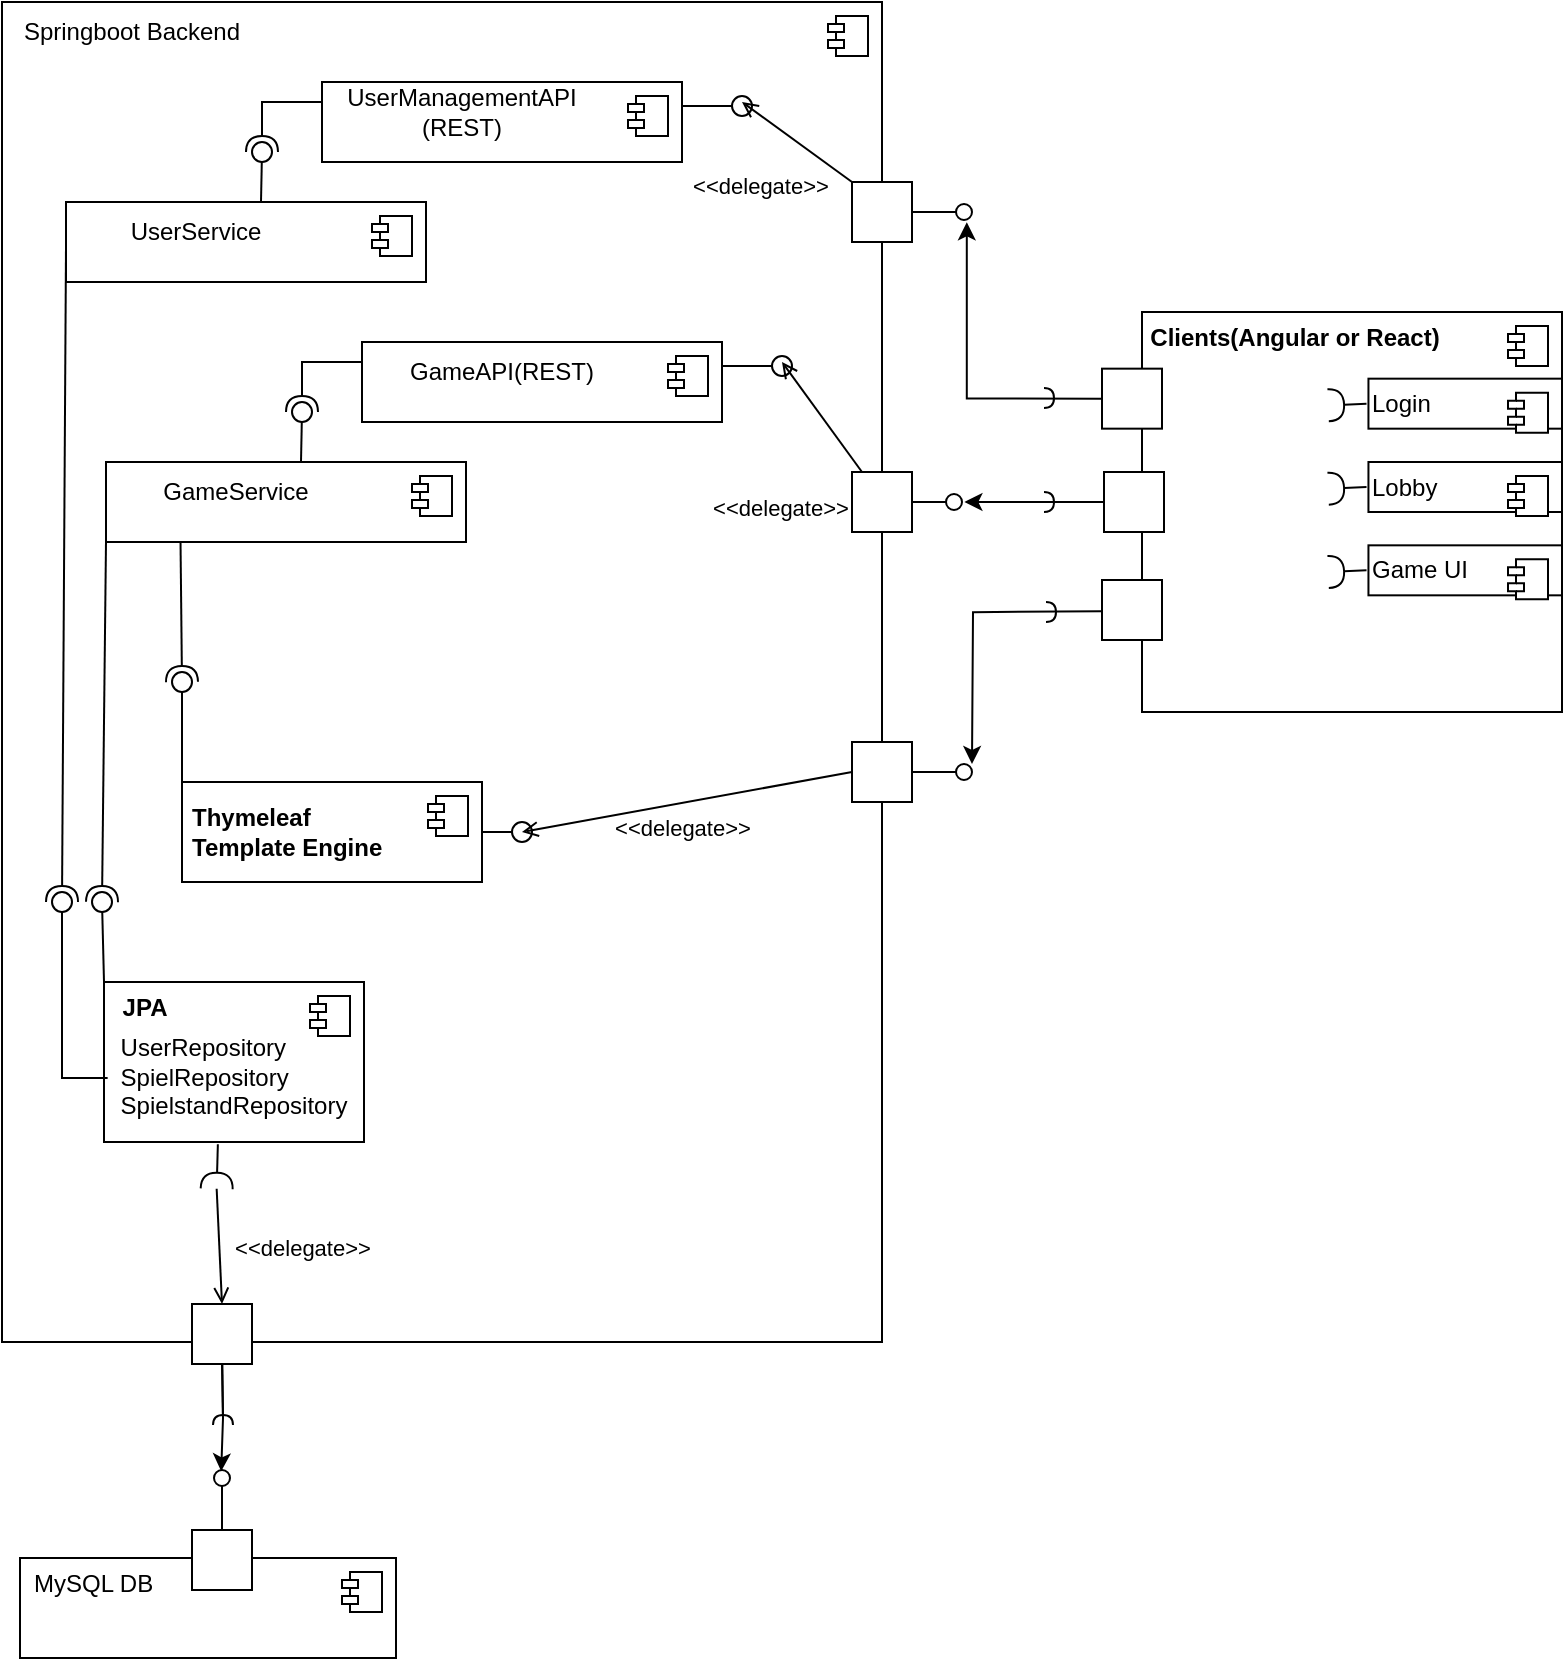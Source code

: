 <mxfile version="24.8.2">
  <diagram name="Page-1" id="b5b7bab2-c9e2-2cf4-8b2a-24fd1a2a6d21">
    <mxGraphModel dx="700" dy="348" grid="1" gridSize="10" guides="1" tooltips="1" connect="1" arrows="1" fold="1" page="1" pageScale="1" pageWidth="827" pageHeight="1169" background="none" math="0" shadow="0">
      <root>
        <mxCell id="0" />
        <mxCell id="1" parent="0" />
        <mxCell id="e_KOng_yEGKorxPS2da1-5" value="" style="html=1;dropTarget=0;whiteSpace=wrap;" vertex="1" parent="1">
          <mxGeometry x="40" y="40" width="440" height="670" as="geometry" />
        </mxCell>
        <mxCell id="e_KOng_yEGKorxPS2da1-6" value="" style="shape=module;jettyWidth=8;jettyHeight=4;" vertex="1" parent="e_KOng_yEGKorxPS2da1-5">
          <mxGeometry x="1" width="20" height="20" relative="1" as="geometry">
            <mxPoint x="-27" y="7" as="offset" />
          </mxGeometry>
        </mxCell>
        <mxCell id="e_KOng_yEGKorxPS2da1-7" value="Springboot Backend" style="text;html=1;align=center;verticalAlign=middle;whiteSpace=wrap;rounded=0;" vertex="1" parent="1">
          <mxGeometry x="40" y="40" width="130" height="30" as="geometry" />
        </mxCell>
        <mxCell id="e_KOng_yEGKorxPS2da1-28" value="" style="group" vertex="1" connectable="0" parent="1">
          <mxGeometry x="72" y="140" width="180" height="40" as="geometry" />
        </mxCell>
        <mxCell id="e_KOng_yEGKorxPS2da1-24" value="" style="html=1;dropTarget=0;whiteSpace=wrap;" vertex="1" parent="e_KOng_yEGKorxPS2da1-28">
          <mxGeometry width="180" height="40" as="geometry" />
        </mxCell>
        <mxCell id="e_KOng_yEGKorxPS2da1-25" value="" style="shape=module;jettyWidth=8;jettyHeight=4;" vertex="1" parent="e_KOng_yEGKorxPS2da1-24">
          <mxGeometry x="1" width="20" height="20" relative="1" as="geometry">
            <mxPoint x="-27" y="7" as="offset" />
          </mxGeometry>
        </mxCell>
        <mxCell id="e_KOng_yEGKorxPS2da1-27" value="&lt;span style=&quot;text-align: left;&quot;&gt;UserService&lt;/span&gt;" style="text;html=1;align=center;verticalAlign=middle;whiteSpace=wrap;rounded=0;" vertex="1" parent="e_KOng_yEGKorxPS2da1-28">
          <mxGeometry width="130" height="30" as="geometry" />
        </mxCell>
        <mxCell id="e_KOng_yEGKorxPS2da1-29" value="" style="group" vertex="1" connectable="0" parent="1">
          <mxGeometry x="200" y="80" width="180" height="40" as="geometry" />
        </mxCell>
        <mxCell id="e_KOng_yEGKorxPS2da1-22" value="" style="html=1;dropTarget=0;whiteSpace=wrap;" vertex="1" parent="e_KOng_yEGKorxPS2da1-29">
          <mxGeometry width="180" height="40" as="geometry" />
        </mxCell>
        <mxCell id="e_KOng_yEGKorxPS2da1-23" value="" style="shape=module;jettyWidth=8;jettyHeight=4;" vertex="1" parent="e_KOng_yEGKorxPS2da1-22">
          <mxGeometry x="1" width="20" height="20" relative="1" as="geometry">
            <mxPoint x="-27" y="7" as="offset" />
          </mxGeometry>
        </mxCell>
        <mxCell id="e_KOng_yEGKorxPS2da1-26" value="&lt;span style=&quot;text-align: left;&quot;&gt;UserManagementAPI&lt;/span&gt;&lt;div&gt;&lt;span style=&quot;text-align: left;&quot;&gt;(REST)&lt;/span&gt;&lt;/div&gt;" style="text;html=1;align=center;verticalAlign=middle;whiteSpace=wrap;rounded=0;" vertex="1" parent="e_KOng_yEGKorxPS2da1-29">
          <mxGeometry x="10" width="120" height="30" as="geometry" />
        </mxCell>
        <mxCell id="e_KOng_yEGKorxPS2da1-32" value="" style="ellipse;whiteSpace=wrap;html=1;align=center;aspect=fixed;fillColor=none;strokeColor=none;resizable=0;perimeter=centerPerimeter;rotatable=0;allowArrows=0;points=[];outlineConnect=1;" vertex="1" parent="1">
          <mxGeometry x="465" y="290" width="10" height="10" as="geometry" />
        </mxCell>
        <mxCell id="e_KOng_yEGKorxPS2da1-34" value="" style="rounded=0;orthogonalLoop=1;jettySize=auto;html=1;endArrow=halfCircle;endFill=0;endSize=6;strokeWidth=1;sketch=0;exitX=0;exitY=0.25;exitDx=0;exitDy=0;" edge="1" target="e_KOng_yEGKorxPS2da1-36" parent="1" source="e_KOng_yEGKorxPS2da1-22">
          <mxGeometry relative="1" as="geometry">
            <mxPoint x="370" y="245" as="sourcePoint" />
            <Array as="points">
              <mxPoint x="170" y="90" />
            </Array>
          </mxGeometry>
        </mxCell>
        <mxCell id="e_KOng_yEGKorxPS2da1-35" value="" style="rounded=0;orthogonalLoop=1;jettySize=auto;html=1;endArrow=oval;endFill=0;sketch=0;sourcePerimeterSpacing=0;targetPerimeterSpacing=0;endSize=10;exitX=0.75;exitY=0;exitDx=0;exitDy=0;entryX=0.58;entryY=1.36;entryDx=0;entryDy=0;entryPerimeter=0;" edge="1" target="e_KOng_yEGKorxPS2da1-36" parent="1" source="e_KOng_yEGKorxPS2da1-27">
          <mxGeometry relative="1" as="geometry">
            <mxPoint x="330" y="245" as="sourcePoint" />
            <mxPoint x="200" y="110" as="targetPoint" />
          </mxGeometry>
        </mxCell>
        <mxCell id="e_KOng_yEGKorxPS2da1-36" value="" style="ellipse;whiteSpace=wrap;html=1;align=center;aspect=fixed;fillColor=none;strokeColor=none;resizable=0;perimeter=centerPerimeter;rotatable=0;allowArrows=0;points=[];outlineConnect=1;" vertex="1" parent="1">
          <mxGeometry x="165" y="110" width="10" height="10" as="geometry" />
        </mxCell>
        <mxCell id="e_KOng_yEGKorxPS2da1-40" value="" style="group" vertex="1" connectable="0" parent="1">
          <mxGeometry x="91" y="530" width="130" height="99.25" as="geometry" />
        </mxCell>
        <mxCell id="e_KOng_yEGKorxPS2da1-14" value="&lt;div style=&quot;text-align: left;&quot;&gt;&lt;span style=&quot;background-color: initial;&quot;&gt;&amp;nbsp; &amp;nbsp; &amp;nbsp;&lt;/span&gt;&lt;/div&gt;&lt;div style=&quot;text-align: left;&quot;&gt;&lt;span style=&quot;&quot;&gt;UserRepository&lt;/span&gt;&lt;/div&gt;&lt;div style=&quot;text-align: left;&quot;&gt;&lt;span style=&quot;&quot;&gt;SpielRepository&lt;/span&gt;&lt;/div&gt;&lt;div style=&quot;text-align: left;&quot;&gt;&lt;span style=&quot;&quot;&gt;SpielstandRepository&lt;br&gt;&lt;/span&gt;&lt;/div&gt;" style="html=1;dropTarget=0;whiteSpace=wrap;" vertex="1" parent="e_KOng_yEGKorxPS2da1-40">
          <mxGeometry width="130" height="80" as="geometry" />
        </mxCell>
        <mxCell id="e_KOng_yEGKorxPS2da1-15" value="" style="shape=module;jettyWidth=8;jettyHeight=4;" vertex="1" parent="e_KOng_yEGKorxPS2da1-14">
          <mxGeometry x="1" width="20" height="20" relative="1" as="geometry">
            <mxPoint x="-27" y="7" as="offset" />
          </mxGeometry>
        </mxCell>
        <mxCell id="e_KOng_yEGKorxPS2da1-38" value="JPA" style="text;align=center;fontStyle=1;verticalAlign=middle;spacingLeft=3;spacingRight=3;strokeColor=none;rotatable=0;points=[[0,0.5],[1,0.5]];portConstraint=eastwest;html=1;" vertex="1" parent="e_KOng_yEGKorxPS2da1-40">
          <mxGeometry width="40" height="26" as="geometry" />
        </mxCell>
        <mxCell id="e_KOng_yEGKorxPS2da1-111" value="" style="group;rotation=-90;" vertex="1" connectable="0" parent="e_KOng_yEGKorxPS2da1-40">
          <mxGeometry x="42.25" y="85.75" width="28" height="11.5" as="geometry" />
        </mxCell>
        <mxCell id="e_KOng_yEGKorxPS2da1-109" value="" style="rounded=0;orthogonalLoop=1;jettySize=auto;html=1;endArrow=halfCircle;endFill=0;endSize=6;strokeWidth=1;sketch=0;fontSize=12;curved=1;" edge="1" target="e_KOng_yEGKorxPS2da1-110" parent="e_KOng_yEGKorxPS2da1-111">
          <mxGeometry relative="1" as="geometry">
            <mxPoint x="14.68" y="-4.6" as="sourcePoint" />
          </mxGeometry>
        </mxCell>
        <mxCell id="e_KOng_yEGKorxPS2da1-110" value="" style="ellipse;whiteSpace=wrap;html=1;align=center;aspect=fixed;fillColor=none;strokeColor=none;resizable=0;perimeter=centerPerimeter;rotatable=0;allowArrows=0;points=[];outlineConnect=1;rotation=-90;" vertex="1" parent="e_KOng_yEGKorxPS2da1-111">
          <mxGeometry x="9.08" y="12.65" width="10" height="10" as="geometry" />
        </mxCell>
        <mxCell id="e_KOng_yEGKorxPS2da1-41" value="" style="rounded=0;orthogonalLoop=1;jettySize=auto;html=1;endArrow=halfCircle;endFill=0;endSize=6;strokeWidth=1;sketch=0;exitX=0;exitY=0.75;exitDx=0;exitDy=0;" edge="1" parent="1" source="e_KOng_yEGKorxPS2da1-27">
          <mxGeometry relative="1" as="geometry">
            <mxPoint x="90" y="770" as="sourcePoint" />
            <mxPoint x="70" y="490" as="targetPoint" />
            <Array as="points" />
          </mxGeometry>
        </mxCell>
        <mxCell id="e_KOng_yEGKorxPS2da1-42" value="" style="rounded=0;orthogonalLoop=1;jettySize=auto;html=1;endArrow=oval;endFill=0;sketch=0;sourcePerimeterSpacing=0;targetPerimeterSpacing=0;endSize=10;exitX=0.014;exitY=0.6;exitDx=0;exitDy=0;exitPerimeter=0;" edge="1" parent="1" source="e_KOng_yEGKorxPS2da1-14">
          <mxGeometry relative="1" as="geometry">
            <mxPoint x="67" y="570" as="sourcePoint" />
            <mxPoint x="70" y="490" as="targetPoint" />
            <Array as="points">
              <mxPoint x="70" y="578" />
            </Array>
          </mxGeometry>
        </mxCell>
        <mxCell id="e_KOng_yEGKorxPS2da1-45" value="" style="rounded=0;orthogonalLoop=1;jettySize=auto;html=1;endArrow=oval;endFill=0;sketch=0;sourcePerimeterSpacing=0;targetPerimeterSpacing=0;endSize=10;exitX=1;exitY=0.25;exitDx=0;exitDy=0;" edge="1" parent="1">
          <mxGeometry relative="1" as="geometry">
            <mxPoint x="380" y="92" as="sourcePoint" />
            <mxPoint x="410" y="92" as="targetPoint" />
          </mxGeometry>
        </mxCell>
        <mxCell id="e_KOng_yEGKorxPS2da1-46" value="" style="ellipse;whiteSpace=wrap;html=1;align=center;aspect=fixed;fillColor=none;strokeColor=none;resizable=0;perimeter=centerPerimeter;rotatable=0;allowArrows=0;points=[];outlineConnect=1;" vertex="1" parent="1">
          <mxGeometry x="405" y="100" width="10" height="10" as="geometry" />
        </mxCell>
        <mxCell id="e_KOng_yEGKorxPS2da1-61" value="" style="group" vertex="1" connectable="0" parent="1">
          <mxGeometry x="92" y="270" width="180" height="40" as="geometry" />
        </mxCell>
        <mxCell id="e_KOng_yEGKorxPS2da1-62" value="" style="html=1;dropTarget=0;whiteSpace=wrap;" vertex="1" parent="e_KOng_yEGKorxPS2da1-61">
          <mxGeometry width="180" height="40" as="geometry" />
        </mxCell>
        <mxCell id="e_KOng_yEGKorxPS2da1-63" value="" style="shape=module;jettyWidth=8;jettyHeight=4;" vertex="1" parent="e_KOng_yEGKorxPS2da1-62">
          <mxGeometry x="1" width="20" height="20" relative="1" as="geometry">
            <mxPoint x="-27" y="7" as="offset" />
          </mxGeometry>
        </mxCell>
        <mxCell id="e_KOng_yEGKorxPS2da1-64" value="&lt;span style=&quot;text-align: left;&quot;&gt;GameService&lt;/span&gt;" style="text;html=1;align=center;verticalAlign=middle;whiteSpace=wrap;rounded=0;" vertex="1" parent="e_KOng_yEGKorxPS2da1-61">
          <mxGeometry width="130" height="30" as="geometry" />
        </mxCell>
        <mxCell id="e_KOng_yEGKorxPS2da1-65" value="G" style="group" vertex="1" connectable="0" parent="1">
          <mxGeometry x="220" y="210" width="180" height="40" as="geometry" />
        </mxCell>
        <mxCell id="e_KOng_yEGKorxPS2da1-66" value="" style="html=1;dropTarget=0;whiteSpace=wrap;" vertex="1" parent="e_KOng_yEGKorxPS2da1-65">
          <mxGeometry width="180" height="40" as="geometry" />
        </mxCell>
        <mxCell id="e_KOng_yEGKorxPS2da1-67" value="" style="shape=module;jettyWidth=8;jettyHeight=4;" vertex="1" parent="e_KOng_yEGKorxPS2da1-66">
          <mxGeometry x="1" width="20" height="20" relative="1" as="geometry">
            <mxPoint x="-27" y="7" as="offset" />
          </mxGeometry>
        </mxCell>
        <mxCell id="e_KOng_yEGKorxPS2da1-68" value="&lt;span style=&quot;text-align: left;&quot;&gt;GameAPI(REST)&lt;/span&gt;" style="text;html=1;align=center;verticalAlign=middle;whiteSpace=wrap;rounded=0;" vertex="1" parent="e_KOng_yEGKorxPS2da1-65">
          <mxGeometry x="10" width="120" height="30" as="geometry" />
        </mxCell>
        <mxCell id="e_KOng_yEGKorxPS2da1-69" value="" style="ellipse;whiteSpace=wrap;html=1;align=center;aspect=fixed;fillColor=none;strokeColor=none;resizable=0;perimeter=centerPerimeter;rotatable=0;allowArrows=0;points=[];outlineConnect=1;" vertex="1" parent="1">
          <mxGeometry x="185" y="240" width="10" height="10" as="geometry" />
        </mxCell>
        <mxCell id="e_KOng_yEGKorxPS2da1-70" value="" style="rounded=0;orthogonalLoop=1;jettySize=auto;html=1;endArrow=halfCircle;endFill=0;endSize=6;strokeWidth=1;sketch=0;exitX=0;exitY=0.25;exitDx=0;exitDy=0;" edge="1" source="e_KOng_yEGKorxPS2da1-66" target="e_KOng_yEGKorxPS2da1-69" parent="1">
          <mxGeometry relative="1" as="geometry">
            <mxPoint x="390" y="375" as="sourcePoint" />
            <Array as="points">
              <mxPoint x="190" y="220" />
            </Array>
          </mxGeometry>
        </mxCell>
        <mxCell id="e_KOng_yEGKorxPS2da1-71" value="" style="rounded=0;orthogonalLoop=1;jettySize=auto;html=1;endArrow=oval;endFill=0;sketch=0;sourcePerimeterSpacing=0;targetPerimeterSpacing=0;endSize=10;exitX=0.75;exitY=0;exitDx=0;exitDy=0;entryX=0.58;entryY=1.36;entryDx=0;entryDy=0;entryPerimeter=0;" edge="1" source="e_KOng_yEGKorxPS2da1-64" target="e_KOng_yEGKorxPS2da1-69" parent="1">
          <mxGeometry relative="1" as="geometry">
            <mxPoint x="350" y="375" as="sourcePoint" />
            <mxPoint x="220" y="240" as="targetPoint" />
          </mxGeometry>
        </mxCell>
        <mxCell id="e_KOng_yEGKorxPS2da1-72" value="" style="rounded=0;orthogonalLoop=1;jettySize=auto;html=1;endArrow=oval;endFill=0;sketch=0;sourcePerimeterSpacing=0;targetPerimeterSpacing=0;endSize=10;exitX=1;exitY=0.25;exitDx=0;exitDy=0;" edge="1" parent="1">
          <mxGeometry relative="1" as="geometry">
            <mxPoint x="400" y="222" as="sourcePoint" />
            <mxPoint x="430" y="222" as="targetPoint" />
          </mxGeometry>
        </mxCell>
        <mxCell id="e_KOng_yEGKorxPS2da1-73" value="" style="rounded=0;orthogonalLoop=1;jettySize=auto;html=1;endArrow=halfCircle;endFill=0;endSize=6;strokeWidth=1;sketch=0;exitX=0;exitY=1;exitDx=0;exitDy=0;" edge="1" source="e_KOng_yEGKorxPS2da1-62" parent="1">
          <mxGeometry relative="1" as="geometry">
            <mxPoint x="92" y="110" as="sourcePoint" />
            <mxPoint x="90" y="490" as="targetPoint" />
            <Array as="points" />
          </mxGeometry>
        </mxCell>
        <mxCell id="e_KOng_yEGKorxPS2da1-74" value="" style="rounded=0;orthogonalLoop=1;jettySize=auto;html=1;endArrow=oval;endFill=0;sketch=0;sourcePerimeterSpacing=0;targetPerimeterSpacing=0;endSize=10;exitX=0;exitY=0;exitDx=0;exitDy=0;" edge="1" parent="1" source="e_KOng_yEGKorxPS2da1-14">
          <mxGeometry relative="1" as="geometry">
            <mxPoint x="100" y="780" as="sourcePoint" />
            <mxPoint x="90" y="490" as="targetPoint" />
            <Array as="points" />
          </mxGeometry>
        </mxCell>
        <mxCell id="e_KOng_yEGKorxPS2da1-75" value="" style="group" vertex="1" connectable="0" parent="1">
          <mxGeometry x="130" y="430" width="150" height="50" as="geometry" />
        </mxCell>
        <mxCell id="e_KOng_yEGKorxPS2da1-76" value="" style="html=1;dropTarget=0;whiteSpace=wrap;" vertex="1" parent="e_KOng_yEGKorxPS2da1-75">
          <mxGeometry width="150" height="50" as="geometry" />
        </mxCell>
        <mxCell id="e_KOng_yEGKorxPS2da1-77" value="" style="shape=module;jettyWidth=8;jettyHeight=4;" vertex="1" parent="e_KOng_yEGKorxPS2da1-76">
          <mxGeometry x="1" width="20" height="20" relative="1" as="geometry">
            <mxPoint x="-27" y="7" as="offset" />
          </mxGeometry>
        </mxCell>
        <mxCell id="e_KOng_yEGKorxPS2da1-78" value="Thymeleaf&lt;div&gt;Template Engine&lt;/div&gt;" style="text;align=left;fontStyle=1;verticalAlign=middle;spacingLeft=3;spacingRight=3;strokeColor=none;rotatable=0;points=[[0,0.5],[1,0.5]];portConstraint=eastwest;html=1;" vertex="1" parent="e_KOng_yEGKorxPS2da1-75">
          <mxGeometry y="16.88" width="40" height="16.25" as="geometry" />
        </mxCell>
        <mxCell id="e_KOng_yEGKorxPS2da1-79" value="" style="rounded=0;orthogonalLoop=1;jettySize=auto;html=1;endArrow=oval;endFill=0;sketch=0;sourcePerimeterSpacing=0;targetPerimeterSpacing=0;endSize=10;exitX=0;exitY=0;exitDx=0;exitDy=0;" edge="1" parent="1" source="e_KOng_yEGKorxPS2da1-76">
          <mxGeometry relative="1" as="geometry">
            <mxPoint x="130" y="660" as="sourcePoint" />
            <mxPoint x="130" y="380" as="targetPoint" />
            <Array as="points" />
          </mxGeometry>
        </mxCell>
        <mxCell id="e_KOng_yEGKorxPS2da1-80" value="" style="rounded=0;orthogonalLoop=1;jettySize=auto;html=1;endArrow=halfCircle;endFill=0;endSize=6;strokeWidth=1;sketch=0;fontSize=12;curved=1;exitX=0.207;exitY=1;exitDx=0;exitDy=0;exitPerimeter=0;" edge="1" parent="1" source="e_KOng_yEGKorxPS2da1-62">
          <mxGeometry relative="1" as="geometry">
            <mxPoint x="130" y="320" as="sourcePoint" />
            <mxPoint x="130" y="380" as="targetPoint" />
          </mxGeometry>
        </mxCell>
        <mxCell id="e_KOng_yEGKorxPS2da1-81" value="" style="ellipse;whiteSpace=wrap;html=1;align=center;aspect=fixed;fillColor=none;strokeColor=none;resizable=0;perimeter=centerPerimeter;rotatable=0;allowArrows=0;points=[];outlineConnect=1;" vertex="1" parent="1">
          <mxGeometry x="470" y="490" width="10" height="10" as="geometry" />
        </mxCell>
        <mxCell id="e_KOng_yEGKorxPS2da1-86" value="" style="html=1;dropTarget=0;whiteSpace=wrap;" vertex="1" parent="1">
          <mxGeometry x="49" y="818" width="188" height="50" as="geometry" />
        </mxCell>
        <mxCell id="e_KOng_yEGKorxPS2da1-87" value="" style="shape=module;jettyWidth=8;jettyHeight=4;" vertex="1" parent="e_KOng_yEGKorxPS2da1-86">
          <mxGeometry x="1" width="20" height="20" relative="1" as="geometry">
            <mxPoint x="-27" y="7" as="offset" />
          </mxGeometry>
        </mxCell>
        <mxCell id="e_KOng_yEGKorxPS2da1-88" value="MySQL DB" style="text;html=1;align=left;verticalAlign=middle;whiteSpace=wrap;rounded=0;" vertex="1" parent="1">
          <mxGeometry x="54" y="816" width="78" height="30" as="geometry" />
        </mxCell>
        <mxCell id="e_KOng_yEGKorxPS2da1-96" value="" style="group;rotation=90;" vertex="1" connectable="0" parent="1">
          <mxGeometry x="120" y="706" width="60" height="30" as="geometry" />
        </mxCell>
        <mxCell id="e_KOng_yEGKorxPS2da1-93" value="" style="html=1;rounded=0;rotation=90;" vertex="1" parent="e_KOng_yEGKorxPS2da1-96">
          <mxGeometry x="15" y="-15" width="30" height="30" as="geometry" />
        </mxCell>
        <mxCell id="e_KOng_yEGKorxPS2da1-94" value="" style="endArrow=none;html=1;rounded=0;align=center;verticalAlign=top;endFill=0;labelBackgroundColor=none;endSize=2;" edge="1" source="e_KOng_yEGKorxPS2da1-93" target="e_KOng_yEGKorxPS2da1-95" parent="e_KOng_yEGKorxPS2da1-96">
          <mxGeometry relative="1" as="geometry" />
        </mxCell>
        <mxCell id="e_KOng_yEGKorxPS2da1-95" value="" style="shape=requiredInterface;html=1;fontSize=11;align=center;fillColor=none;points=[];aspect=fixed;resizable=0;verticalAlign=bottom;labelPosition=center;verticalLabelPosition=top;flipH=1;rotation=90;" vertex="1" parent="e_KOng_yEGKorxPS2da1-96">
          <mxGeometry x="28" y="38" width="5" height="10" as="geometry" />
        </mxCell>
        <mxCell id="e_KOng_yEGKorxPS2da1-108" value="" style="group;rotation=-90;" vertex="1" connectable="0" parent="1">
          <mxGeometry x="120" y="789" width="60" height="30" as="geometry" />
        </mxCell>
        <mxCell id="e_KOng_yEGKorxPS2da1-105" value="" style="html=1;rounded=0;rotation=-90;" vertex="1" parent="e_KOng_yEGKorxPS2da1-108">
          <mxGeometry x="15" y="15" width="30" height="30" as="geometry" />
        </mxCell>
        <mxCell id="e_KOng_yEGKorxPS2da1-106" value="" style="endArrow=none;html=1;rounded=0;align=center;verticalAlign=top;endFill=0;labelBackgroundColor=none;endSize=2;" edge="1" source="e_KOng_yEGKorxPS2da1-105" target="e_KOng_yEGKorxPS2da1-107" parent="e_KOng_yEGKorxPS2da1-108">
          <mxGeometry relative="1" as="geometry" />
        </mxCell>
        <mxCell id="e_KOng_yEGKorxPS2da1-107" value="" style="ellipse;html=1;fontSize=11;align=center;fillColor=none;points=[];aspect=fixed;resizable=0;verticalAlign=bottom;labelPosition=center;verticalLabelPosition=top;flipH=1;rotation=-90;" vertex="1" parent="e_KOng_yEGKorxPS2da1-108">
          <mxGeometry x="26" y="-15" width="8" height="8" as="geometry" />
        </mxCell>
        <mxCell id="e_KOng_yEGKorxPS2da1-112" value="&amp;lt;&amp;lt;delegate&amp;gt;&amp;gt;" style="html=1;verticalAlign=top;labelBackgroundColor=none;endArrow=open;endFill=0;rounded=0;entryX=0;entryY=0.5;entryDx=0;entryDy=0;exitX=0.36;exitY=0.127;exitDx=0;exitDy=0;exitPerimeter=0;" edge="1" parent="1" source="e_KOng_yEGKorxPS2da1-110" target="e_KOng_yEGKorxPS2da1-93">
          <mxGeometry x="-0.356" y="42" width="160" relative="1" as="geometry">
            <mxPoint x="170" y="640" as="sourcePoint" />
            <mxPoint x="330" y="640" as="targetPoint" />
            <mxPoint as="offset" />
          </mxGeometry>
        </mxCell>
        <mxCell id="e_KOng_yEGKorxPS2da1-117" value="" style="group" vertex="1" connectable="0" parent="1">
          <mxGeometry x="280" y="450" width="25" height="10" as="geometry" />
        </mxCell>
        <mxCell id="e_KOng_yEGKorxPS2da1-115" value="" style="rounded=0;orthogonalLoop=1;jettySize=auto;html=1;endArrow=oval;endFill=0;sketch=0;sourcePerimeterSpacing=0;targetPerimeterSpacing=0;endSize=10;" edge="1" target="e_KOng_yEGKorxPS2da1-116" parent="e_KOng_yEGKorxPS2da1-117">
          <mxGeometry relative="1" as="geometry">
            <mxPoint y="5" as="sourcePoint" />
          </mxGeometry>
        </mxCell>
        <mxCell id="e_KOng_yEGKorxPS2da1-116" value="" style="ellipse;whiteSpace=wrap;html=1;align=center;aspect=fixed;fillColor=none;strokeColor=none;resizable=0;perimeter=centerPerimeter;rotatable=0;allowArrows=0;points=[];outlineConnect=1;" vertex="1" parent="e_KOng_yEGKorxPS2da1-117">
          <mxGeometry x="15" width="10" height="10" as="geometry" />
        </mxCell>
        <mxCell id="e_KOng_yEGKorxPS2da1-121" value="" style="html=1;rounded=0;" vertex="1" parent="1">
          <mxGeometry x="465" y="130" width="30" height="30" as="geometry" />
        </mxCell>
        <mxCell id="e_KOng_yEGKorxPS2da1-122" value="" style="endArrow=none;html=1;rounded=0;align=center;verticalAlign=top;endFill=0;labelBackgroundColor=none;endSize=2;" edge="1" source="e_KOng_yEGKorxPS2da1-121" target="e_KOng_yEGKorxPS2da1-123" parent="1">
          <mxGeometry relative="1" as="geometry" />
        </mxCell>
        <mxCell id="e_KOng_yEGKorxPS2da1-123" value="" style="ellipse;html=1;fontSize=11;align=center;fillColor=none;points=[];aspect=fixed;resizable=0;verticalAlign=bottom;labelPosition=center;verticalLabelPosition=top;flipH=1;" vertex="1" parent="1">
          <mxGeometry x="517" y="141" width="8" height="8" as="geometry" />
        </mxCell>
        <mxCell id="e_KOng_yEGKorxPS2da1-124" value="" style="html=1;rounded=0;" vertex="1" parent="1">
          <mxGeometry x="465" y="275" width="30" height="30" as="geometry" />
        </mxCell>
        <mxCell id="e_KOng_yEGKorxPS2da1-125" value="" style="endArrow=none;html=1;rounded=0;align=center;verticalAlign=top;endFill=0;labelBackgroundColor=none;endSize=2;" edge="1" source="e_KOng_yEGKorxPS2da1-124" target="e_KOng_yEGKorxPS2da1-126" parent="1">
          <mxGeometry relative="1" as="geometry" />
        </mxCell>
        <mxCell id="e_KOng_yEGKorxPS2da1-126" value="" style="ellipse;html=1;fontSize=11;align=center;fillColor=none;points=[];aspect=fixed;resizable=0;verticalAlign=bottom;labelPosition=center;verticalLabelPosition=top;flipH=1;" vertex="1" parent="1">
          <mxGeometry x="512" y="286" width="8" height="8" as="geometry" />
        </mxCell>
        <mxCell id="e_KOng_yEGKorxPS2da1-132" value="" style="html=1;rounded=0;" vertex="1" parent="1">
          <mxGeometry x="465" y="410" width="30" height="30" as="geometry" />
        </mxCell>
        <mxCell id="e_KOng_yEGKorxPS2da1-133" value="" style="endArrow=none;html=1;rounded=0;align=center;verticalAlign=top;endFill=0;labelBackgroundColor=none;endSize=2;" edge="1" source="e_KOng_yEGKorxPS2da1-132" target="e_KOng_yEGKorxPS2da1-134" parent="1">
          <mxGeometry relative="1" as="geometry" />
        </mxCell>
        <mxCell id="e_KOng_yEGKorxPS2da1-134" value="" style="ellipse;html=1;fontSize=11;align=center;fillColor=none;points=[];aspect=fixed;resizable=0;verticalAlign=bottom;labelPosition=center;verticalLabelPosition=top;flipH=1;" vertex="1" parent="1">
          <mxGeometry x="517" y="421" width="8" height="8" as="geometry" />
        </mxCell>
        <mxCell id="e_KOng_yEGKorxPS2da1-135" value="&amp;lt;&amp;lt;delegate&amp;gt;&amp;gt;" style="html=1;verticalAlign=top;labelBackgroundColor=none;endArrow=open;endFill=0;rounded=0;entryX=1.26;entryY=0.56;entryDx=0;entryDy=0;exitX=0;exitY=0.5;exitDx=0;exitDy=0;entryPerimeter=0;" edge="1" parent="1" source="e_KOng_yEGKorxPS2da1-132" target="e_KOng_yEGKorxPS2da1-116">
          <mxGeometry x="0.029" width="160" relative="1" as="geometry">
            <mxPoint x="157" y="643" as="sourcePoint" />
            <mxPoint x="160" y="701" as="targetPoint" />
            <mxPoint as="offset" />
          </mxGeometry>
        </mxCell>
        <mxCell id="e_KOng_yEGKorxPS2da1-136" value="&amp;lt;&amp;lt;delegate&amp;gt;&amp;gt;" style="html=1;verticalAlign=top;labelBackgroundColor=none;endArrow=open;endFill=0;rounded=0;exitX=0;exitY=0.5;exitDx=0;exitDy=0;" edge="1" parent="1">
          <mxGeometry x="-0.427" y="35" width="160" relative="1" as="geometry">
            <mxPoint x="470" y="275" as="sourcePoint" />
            <mxPoint x="430" y="220" as="targetPoint" />
            <mxPoint x="-1" as="offset" />
          </mxGeometry>
        </mxCell>
        <mxCell id="e_KOng_yEGKorxPS2da1-137" value="&amp;lt;&amp;lt;delegate&amp;gt;&amp;gt;" style="html=1;verticalAlign=top;labelBackgroundColor=none;endArrow=open;endFill=0;rounded=0;exitX=0;exitY=0;exitDx=0;exitDy=0;" edge="1" parent="1" source="e_KOng_yEGKorxPS2da1-121">
          <mxGeometry x="0.286" y="18" width="160" relative="1" as="geometry">
            <mxPoint x="480" y="285" as="sourcePoint" />
            <mxPoint x="410" y="90" as="targetPoint" />
            <mxPoint as="offset" />
          </mxGeometry>
        </mxCell>
        <mxCell id="e_KOng_yEGKorxPS2da1-165" value="" style="group" vertex="1" connectable="0" parent="1">
          <mxGeometry x="590" y="195" width="230" height="200" as="geometry" />
        </mxCell>
        <mxCell id="e_KOng_yEGKorxPS2da1-142" value="" style="group;align=left;" vertex="1" connectable="0" parent="e_KOng_yEGKorxPS2da1-165">
          <mxGeometry x="20" width="210" height="200" as="geometry" />
        </mxCell>
        <mxCell id="e_KOng_yEGKorxPS2da1-139" value="" style="html=1;dropTarget=0;whiteSpace=wrap;" vertex="1" parent="e_KOng_yEGKorxPS2da1-142">
          <mxGeometry width="210" height="200" as="geometry" />
        </mxCell>
        <mxCell id="e_KOng_yEGKorxPS2da1-140" value="" style="shape=module;jettyWidth=8;jettyHeight=4;" vertex="1" parent="e_KOng_yEGKorxPS2da1-139">
          <mxGeometry x="1" width="20" height="20" relative="1" as="geometry">
            <mxPoint x="-27" y="7" as="offset" />
          </mxGeometry>
        </mxCell>
        <mxCell id="e_KOng_yEGKorxPS2da1-141" value="Clients(Angular or React)" style="text;align=center;fontStyle=1;verticalAlign=middle;spacingLeft=3;spacingRight=3;strokeColor=none;rotatable=0;points=[[0,0.5],[1,0.5]];portConstraint=eastwest;html=1;" vertex="1" parent="e_KOng_yEGKorxPS2da1-142">
          <mxGeometry x="29.333" y="2.5" width="93.333" height="21.667" as="geometry" />
        </mxCell>
        <mxCell id="e_KOng_yEGKorxPS2da1-151" value="" style="group;align=left;" vertex="1" connectable="0" parent="e_KOng_yEGKorxPS2da1-142">
          <mxGeometry x="88.065" y="33.333" width="121.935" height="25" as="geometry" />
        </mxCell>
        <mxCell id="e_KOng_yEGKorxPS2da1-143" value="Login" style="html=1;dropTarget=0;whiteSpace=wrap;align=left;" vertex="1" parent="e_KOng_yEGKorxPS2da1-151">
          <mxGeometry x="25.161" width="96.774" height="25" as="geometry" />
        </mxCell>
        <mxCell id="e_KOng_yEGKorxPS2da1-144" value="" style="shape=module;jettyWidth=8;jettyHeight=4;" vertex="1" parent="e_KOng_yEGKorxPS2da1-143">
          <mxGeometry x="1" width="20" height="20" relative="1" as="geometry">
            <mxPoint x="-27" y="7" as="offset" />
          </mxGeometry>
        </mxCell>
        <mxCell id="e_KOng_yEGKorxPS2da1-149" value="" style="rounded=0;orthogonalLoop=1;jettySize=auto;html=1;endArrow=halfCircle;endFill=0;endSize=6;strokeWidth=1;sketch=0;fontSize=12;curved=1;" edge="1" target="e_KOng_yEGKorxPS2da1-150" parent="e_KOng_yEGKorxPS2da1-151">
          <mxGeometry relative="1" as="geometry">
            <mxPoint x="24.194" y="12.5" as="sourcePoint" />
          </mxGeometry>
        </mxCell>
        <mxCell id="e_KOng_yEGKorxPS2da1-150" value="" style="ellipse;whiteSpace=wrap;html=1;align=center;aspect=fixed;fillColor=none;strokeColor=none;resizable=0;perimeter=centerPerimeter;rotatable=0;allowArrows=0;points=[];outlineConnect=1;" vertex="1" parent="e_KOng_yEGKorxPS2da1-151">
          <mxGeometry y="8.333" width="10" height="10" as="geometry" />
        </mxCell>
        <mxCell id="e_KOng_yEGKorxPS2da1-152" value="" style="group" vertex="1" connectable="0" parent="e_KOng_yEGKorxPS2da1-142">
          <mxGeometry x="88.065" y="75" width="121.935" height="25" as="geometry" />
        </mxCell>
        <mxCell id="e_KOng_yEGKorxPS2da1-153" value="Lobby" style="html=1;dropTarget=0;whiteSpace=wrap;align=left;" vertex="1" parent="e_KOng_yEGKorxPS2da1-152">
          <mxGeometry x="25.161" width="96.774" height="25" as="geometry" />
        </mxCell>
        <mxCell id="e_KOng_yEGKorxPS2da1-154" value="" style="shape=module;jettyWidth=8;jettyHeight=4;" vertex="1" parent="e_KOng_yEGKorxPS2da1-153">
          <mxGeometry x="1" width="20" height="20" relative="1" as="geometry">
            <mxPoint x="-27" y="7" as="offset" />
          </mxGeometry>
        </mxCell>
        <mxCell id="e_KOng_yEGKorxPS2da1-155" value="" style="rounded=0;orthogonalLoop=1;jettySize=auto;html=1;endArrow=halfCircle;endFill=0;endSize=6;strokeWidth=1;sketch=0;fontSize=12;curved=1;" edge="1" parent="e_KOng_yEGKorxPS2da1-152" target="e_KOng_yEGKorxPS2da1-156">
          <mxGeometry relative="1" as="geometry">
            <mxPoint x="24.194" y="12.5" as="sourcePoint" />
          </mxGeometry>
        </mxCell>
        <mxCell id="e_KOng_yEGKorxPS2da1-156" value="" style="ellipse;whiteSpace=wrap;html=1;align=center;aspect=fixed;fillColor=none;strokeColor=none;resizable=0;perimeter=centerPerimeter;rotatable=0;allowArrows=0;points=[];outlineConnect=1;" vertex="1" parent="e_KOng_yEGKorxPS2da1-152">
          <mxGeometry y="8.333" width="10" height="10" as="geometry" />
        </mxCell>
        <mxCell id="e_KOng_yEGKorxPS2da1-157" value="" style="group" vertex="1" connectable="0" parent="e_KOng_yEGKorxPS2da1-142">
          <mxGeometry x="88.065" y="116.667" width="121.935" height="25" as="geometry" />
        </mxCell>
        <mxCell id="e_KOng_yEGKorxPS2da1-158" value="Game UI" style="html=1;dropTarget=0;whiteSpace=wrap;align=left;" vertex="1" parent="e_KOng_yEGKorxPS2da1-157">
          <mxGeometry x="25.161" width="96.774" height="25" as="geometry" />
        </mxCell>
        <mxCell id="e_KOng_yEGKorxPS2da1-159" value="" style="shape=module;jettyWidth=8;jettyHeight=4;" vertex="1" parent="e_KOng_yEGKorxPS2da1-158">
          <mxGeometry x="1" width="20" height="20" relative="1" as="geometry">
            <mxPoint x="-27" y="7" as="offset" />
          </mxGeometry>
        </mxCell>
        <mxCell id="e_KOng_yEGKorxPS2da1-160" value="" style="rounded=0;orthogonalLoop=1;jettySize=auto;html=1;endArrow=halfCircle;endFill=0;endSize=6;strokeWidth=1;sketch=0;fontSize=12;curved=1;" edge="1" parent="e_KOng_yEGKorxPS2da1-157" target="e_KOng_yEGKorxPS2da1-161">
          <mxGeometry relative="1" as="geometry">
            <mxPoint x="24.194" y="12.5" as="sourcePoint" />
          </mxGeometry>
        </mxCell>
        <mxCell id="e_KOng_yEGKorxPS2da1-161" value="" style="ellipse;whiteSpace=wrap;html=1;align=center;aspect=fixed;fillColor=none;strokeColor=none;resizable=0;perimeter=centerPerimeter;rotatable=0;allowArrows=0;points=[];outlineConnect=1;" vertex="1" parent="e_KOng_yEGKorxPS2da1-157">
          <mxGeometry y="8.333" width="10" height="10" as="geometry" />
        </mxCell>
        <mxCell id="e_KOng_yEGKorxPS2da1-171" value="" style="html=1;rounded=0;rotation=-180;" vertex="1" parent="e_KOng_yEGKorxPS2da1-142">
          <mxGeometry x="-20" y="134" width="30" height="30" as="geometry" />
        </mxCell>
        <mxCell id="e_KOng_yEGKorxPS2da1-173" value="" style="html=1;rounded=0;rotation=-180;" vertex="1" parent="e_KOng_yEGKorxPS2da1-142">
          <mxGeometry x="-20" y="28.33" width="30" height="30" as="geometry" />
        </mxCell>
        <mxCell id="e_KOng_yEGKorxPS2da1-170" style="edgeStyle=orthogonalEdgeStyle;rounded=0;orthogonalLoop=1;jettySize=auto;html=1;entryX=-0.15;entryY=0.5;entryDx=0;entryDy=0;entryPerimeter=0;" edge="1" parent="1" source="e_KOng_yEGKorxPS2da1-166" target="e_KOng_yEGKorxPS2da1-126">
          <mxGeometry relative="1" as="geometry" />
        </mxCell>
        <mxCell id="e_KOng_yEGKorxPS2da1-172" style="edgeStyle=orthogonalEdgeStyle;rounded=0;orthogonalLoop=1;jettySize=auto;html=1;entryX=-0.025;entryY=-0.075;entryDx=0;entryDy=0;entryPerimeter=0;" edge="1" parent="1">
          <mxGeometry relative="1" as="geometry">
            <mxPoint x="589.8" y="344.6" as="sourcePoint" />
            <mxPoint x="525" y="421" as="targetPoint" />
          </mxGeometry>
        </mxCell>
        <mxCell id="e_KOng_yEGKorxPS2da1-166" value="" style="html=1;rounded=0;rotation=-180;" vertex="1" parent="1">
          <mxGeometry x="591" y="275" width="30" height="30" as="geometry" />
        </mxCell>
        <mxCell id="e_KOng_yEGKorxPS2da1-167" value="" style="endArrow=none;html=1;rounded=0;align=center;verticalAlign=top;endFill=0;labelBackgroundColor=none;endSize=2;" edge="1" source="e_KOng_yEGKorxPS2da1-166" target="e_KOng_yEGKorxPS2da1-168" parent="1">
          <mxGeometry relative="1" as="geometry" />
        </mxCell>
        <mxCell id="e_KOng_yEGKorxPS2da1-168" value="" style="shape=requiredInterface;html=1;fontSize=11;align=center;fillColor=none;points=[];aspect=fixed;resizable=0;verticalAlign=bottom;labelPosition=center;verticalLabelPosition=top;flipH=1;rotation=-180;" vertex="1" parent="1">
          <mxGeometry x="561" y="285" width="5" height="10" as="geometry" />
        </mxCell>
        <mxCell id="e_KOng_yEGKorxPS2da1-178" value="" style="shape=requiredInterface;html=1;fontSize=11;align=center;fillColor=none;points=[];aspect=fixed;resizable=0;verticalAlign=bottom;labelPosition=center;verticalLabelPosition=top;flipH=1;rotation=-180;" vertex="1" parent="1">
          <mxGeometry x="562" y="340" width="5" height="10" as="geometry" />
        </mxCell>
        <mxCell id="e_KOng_yEGKorxPS2da1-179" value="" style="shape=requiredInterface;html=1;fontSize=11;align=center;fillColor=none;points=[];aspect=fixed;resizable=0;verticalAlign=bottom;labelPosition=center;verticalLabelPosition=top;flipH=1;rotation=-180;" vertex="1" parent="1">
          <mxGeometry x="561" y="233" width="5" height="10" as="geometry" />
        </mxCell>
        <mxCell id="e_KOng_yEGKorxPS2da1-174" style="edgeStyle=orthogonalEdgeStyle;rounded=0;orthogonalLoop=1;jettySize=auto;html=1;entryX=0.325;entryY=1.142;entryDx=0;entryDy=0;entryPerimeter=0;" edge="1" source="e_KOng_yEGKorxPS2da1-173" parent="1" target="e_KOng_yEGKorxPS2da1-123">
          <mxGeometry relative="1" as="geometry">
            <mxPoint x="520" y="238.33" as="targetPoint" />
          </mxGeometry>
        </mxCell>
        <mxCell id="e_KOng_yEGKorxPS2da1-180" style="edgeStyle=orthogonalEdgeStyle;rounded=0;orthogonalLoop=1;jettySize=auto;html=1;entryX=0.083;entryY=0.45;entryDx=0;entryDy=0;entryPerimeter=0;" edge="1" parent="1" target="e_KOng_yEGKorxPS2da1-107">
          <mxGeometry relative="1" as="geometry">
            <mxPoint x="150" y="721.067" as="sourcePoint" />
            <mxPoint x="531" y="300" as="targetPoint" />
          </mxGeometry>
        </mxCell>
      </root>
    </mxGraphModel>
  </diagram>
</mxfile>
